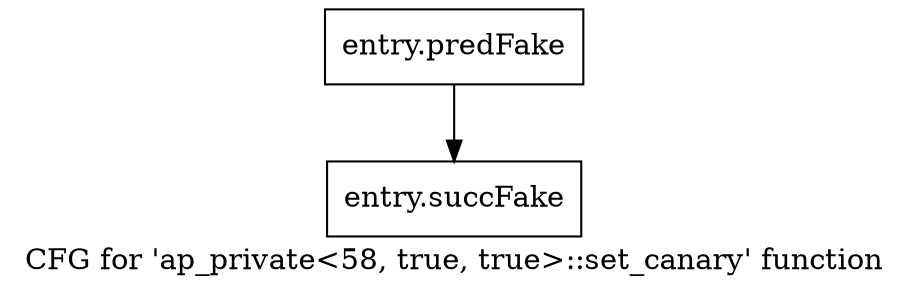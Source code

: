 digraph "CFG for 'ap_private\<58, true, true\>::set_canary' function" {
	label="CFG for 'ap_private\<58, true, true\>::set_canary' function";

	Node0x3cad420 [shape=record,filename="",linenumber="",label="{entry.predFake}"];
	Node0x3cad420 -> Node0x3eaa290[ callList="" memoryops="" filename="/tools/Xilinx/Vitis_HLS/2022.1/include/etc/ap_private.h" execusionnum="3200"];
	Node0x3eaa290 [shape=record,filename="/tools/Xilinx/Vitis_HLS/2022.1/include/etc/ap_private.h",linenumber="1431",label="{entry.succFake}"];
}
